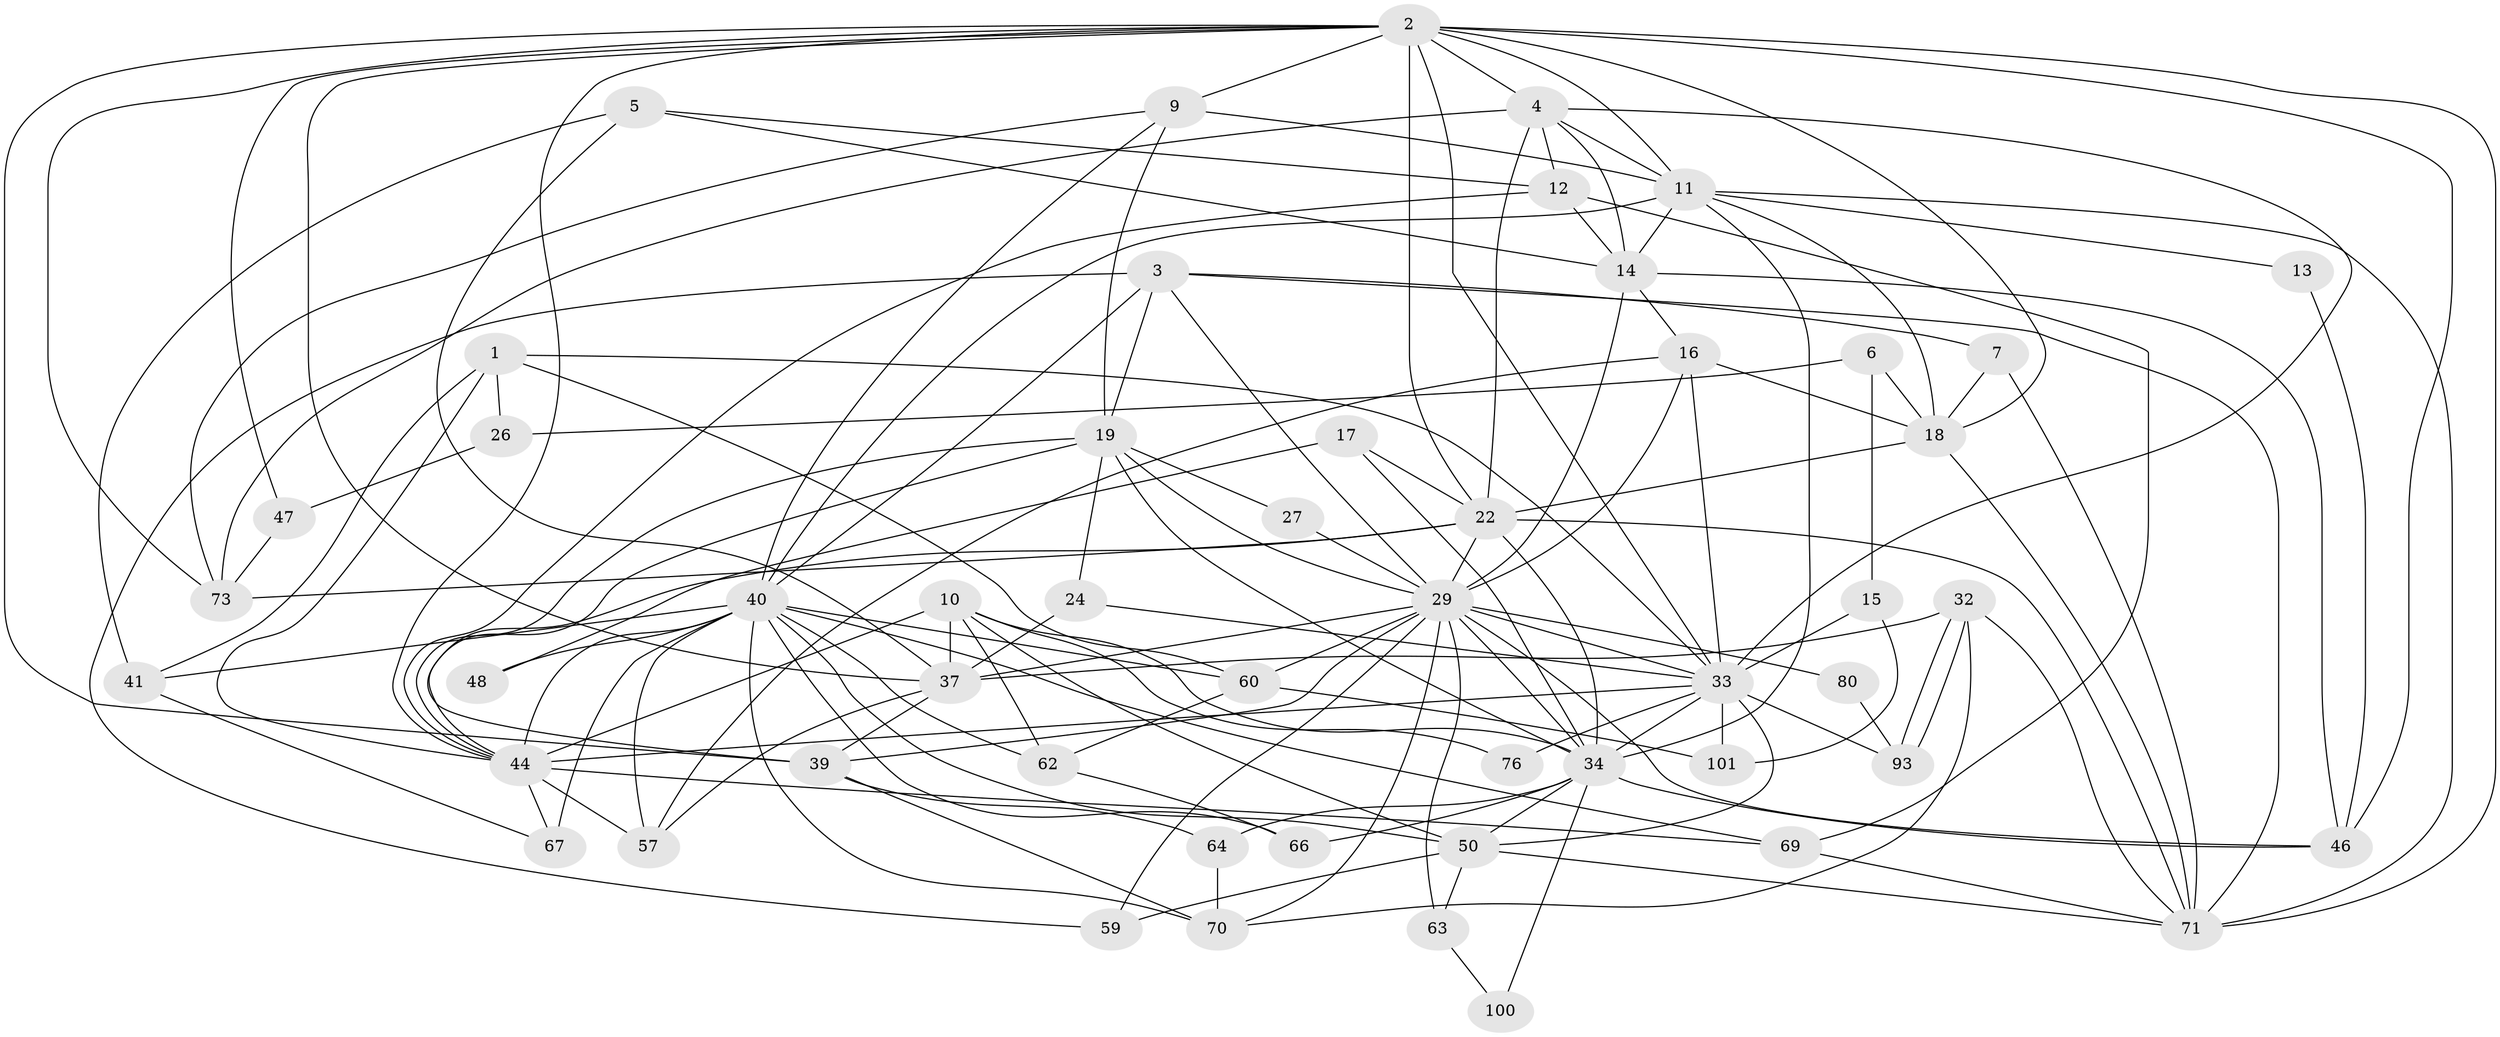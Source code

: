// original degree distribution, {4: 0.3047619047619048, 6: 0.08571428571428572, 7: 0.02857142857142857, 3: 0.23809523809523808, 2: 0.14285714285714285, 5: 0.18095238095238095, 8: 0.009523809523809525, 9: 0.009523809523809525}
// Generated by graph-tools (version 1.1) at 2025/14/03/09/25 04:14:59]
// undirected, 52 vertices, 144 edges
graph export_dot {
graph [start="1"]
  node [color=gray90,style=filled];
  1 [super="+83+89"];
  2 [super="+8+52"];
  3;
  4 [super="+21+65"];
  5 [super="+94"];
  6;
  7;
  9 [super="+55+20"];
  10 [super="+25"];
  11 [super="+31"];
  12 [super="+23"];
  13;
  14 [super="+92+28"];
  15;
  16 [super="+61"];
  17;
  18 [super="+42"];
  19 [super="+72"];
  22 [super="+38+75"];
  24 [super="+54"];
  26;
  27;
  29 [super="+30+36"];
  32;
  33 [super="+43"];
  34 [super="+53+96"];
  37 [super="+86"];
  39 [super="+78"];
  40 [super="+90+56"];
  41;
  44 [super="+87+88"];
  46;
  47;
  48;
  50 [super="+104"];
  57;
  59;
  60 [super="+91"];
  62;
  63;
  64 [super="+84"];
  66;
  67 [super="+97"];
  69;
  70;
  71 [super="+74+77"];
  73;
  76;
  80;
  93;
  100;
  101;
  1 -- 41 [weight=2];
  1 -- 44;
  1 -- 26;
  1 -- 60;
  1 -- 33 [weight=2];
  2 -- 9 [weight=2];
  2 -- 37;
  2 -- 39;
  2 -- 46;
  2 -- 47;
  2 -- 18;
  2 -- 73;
  2 -- 44;
  2 -- 4;
  2 -- 33;
  2 -- 71;
  2 -- 22;
  2 -- 11 [weight=2];
  3 -- 59;
  3 -- 7;
  3 -- 19;
  3 -- 71;
  3 -- 29;
  3 -- 40;
  4 -- 11;
  4 -- 14;
  4 -- 73;
  4 -- 12;
  4 -- 33;
  4 -- 22 [weight=2];
  5 -- 41;
  5 -- 14;
  5 -- 37;
  5 -- 12;
  6 -- 26;
  6 -- 15;
  6 -- 18;
  7 -- 71;
  7 -- 18;
  9 -- 73;
  9 -- 19;
  9 -- 40;
  9 -- 11;
  10 -- 76;
  10 -- 50;
  10 -- 34;
  10 -- 37;
  10 -- 44;
  10 -- 62;
  11 -- 34;
  11 -- 71;
  11 -- 40;
  11 -- 13;
  11 -- 14;
  11 -- 18;
  12 -- 69;
  12 -- 44;
  12 -- 14;
  13 -- 46;
  14 -- 46;
  14 -- 29;
  14 -- 16;
  15 -- 101;
  15 -- 33;
  16 -- 57;
  16 -- 33;
  16 -- 18;
  16 -- 29;
  17 -- 48;
  17 -- 34;
  17 -- 22;
  18 -- 22;
  18 -- 71;
  19 -- 24;
  19 -- 27;
  19 -- 44;
  19 -- 29;
  19 -- 39;
  19 -- 34;
  22 -- 34;
  22 -- 71;
  22 -- 73;
  22 -- 44;
  22 -- 29;
  24 -- 33;
  24 -- 37;
  26 -- 47;
  27 -- 29;
  29 -- 70;
  29 -- 60;
  29 -- 33;
  29 -- 34;
  29 -- 37;
  29 -- 59;
  29 -- 46;
  29 -- 63 [weight=2];
  29 -- 80;
  29 -- 39;
  32 -- 70;
  32 -- 93;
  32 -- 93;
  32 -- 71;
  32 -- 37;
  33 -- 44;
  33 -- 34;
  33 -- 101;
  33 -- 76;
  33 -- 50;
  33 -- 93;
  34 -- 66;
  34 -- 64 [weight=2];
  34 -- 50;
  34 -- 46;
  34 -- 100;
  37 -- 57;
  37 -- 39;
  39 -- 70;
  39 -- 64;
  40 -- 57;
  40 -- 50 [weight=2];
  40 -- 44;
  40 -- 67 [weight=2];
  40 -- 60;
  40 -- 66;
  40 -- 69;
  40 -- 70;
  40 -- 41;
  40 -- 48;
  40 -- 62;
  41 -- 67;
  44 -- 69;
  44 -- 57;
  44 -- 67;
  47 -- 73;
  50 -- 59;
  50 -- 63;
  50 -- 71;
  60 -- 62 [weight=2];
  60 -- 101;
  62 -- 66;
  63 -- 100;
  64 -- 70;
  69 -- 71;
  80 -- 93;
}
